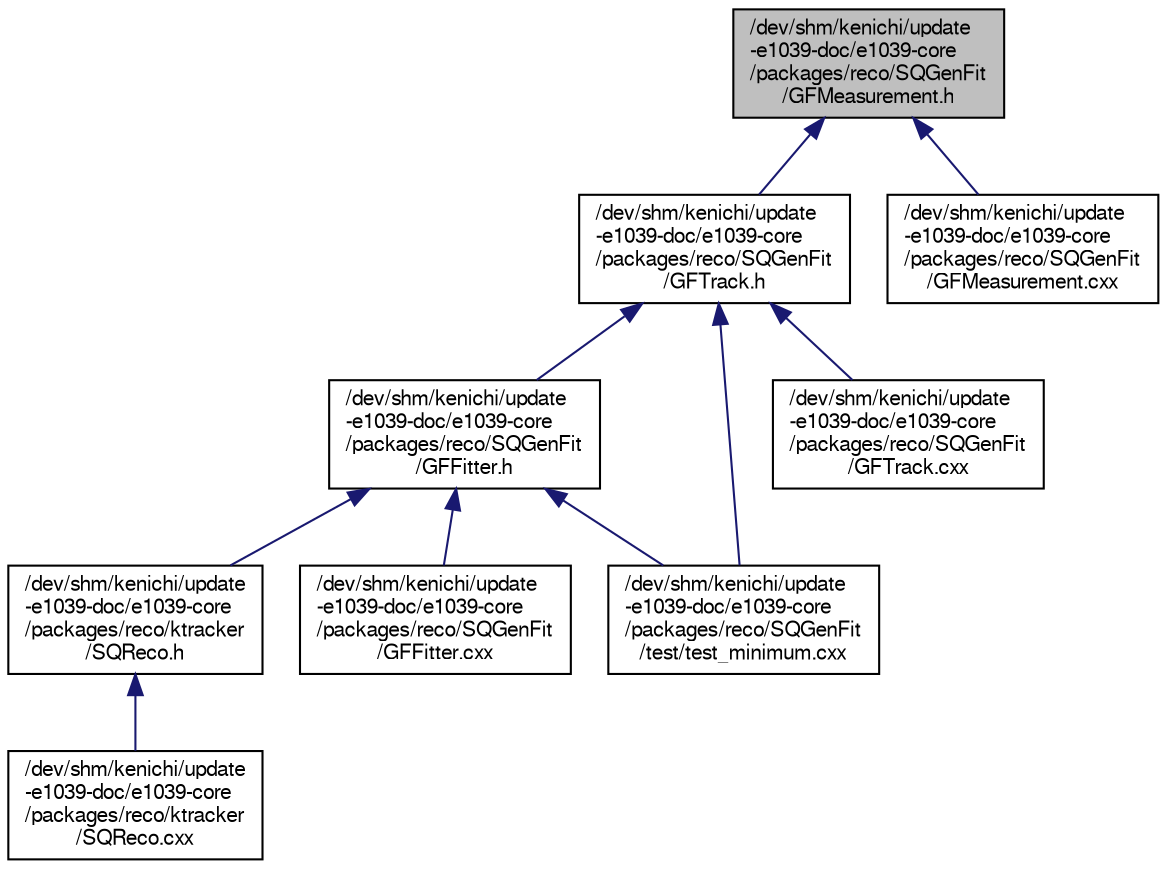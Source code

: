 digraph "/dev/shm/kenichi/update-e1039-doc/e1039-core/packages/reco/SQGenFit/GFMeasurement.h"
{
  bgcolor="transparent";
  edge [fontname="FreeSans",fontsize="10",labelfontname="FreeSans",labelfontsize="10"];
  node [fontname="FreeSans",fontsize="10",shape=record];
  Node1 [label="/dev/shm/kenichi/update\l-e1039-doc/e1039-core\l/packages/reco/SQGenFit\l/GFMeasurement.h",height=0.2,width=0.4,color="black", fillcolor="grey75", style="filled" fontcolor="black"];
  Node1 -> Node2 [dir="back",color="midnightblue",fontsize="10",style="solid",fontname="FreeSans"];
  Node2 [label="/dev/shm/kenichi/update\l-e1039-doc/e1039-core\l/packages/reco/SQGenFit\l/GFTrack.h",height=0.2,width=0.4,color="black",URL="$d7/d5e/GFTrack_8h.html"];
  Node2 -> Node3 [dir="back",color="midnightblue",fontsize="10",style="solid",fontname="FreeSans"];
  Node3 [label="/dev/shm/kenichi/update\l-e1039-doc/e1039-core\l/packages/reco/SQGenFit\l/GFFitter.h",height=0.2,width=0.4,color="black",URL="$dc/d11/GFFitter_8h.html"];
  Node3 -> Node4 [dir="back",color="midnightblue",fontsize="10",style="solid",fontname="FreeSans"];
  Node4 [label="/dev/shm/kenichi/update\l-e1039-doc/e1039-core\l/packages/reco/ktracker\l/SQReco.h",height=0.2,width=0.4,color="black",URL="$d8/dde/SQReco_8h.html"];
  Node4 -> Node5 [dir="back",color="midnightblue",fontsize="10",style="solid",fontname="FreeSans"];
  Node5 [label="/dev/shm/kenichi/update\l-e1039-doc/e1039-core\l/packages/reco/ktracker\l/SQReco.cxx",height=0.2,width=0.4,color="black",URL="$d0/d98/SQReco_8cxx.html"];
  Node3 -> Node6 [dir="back",color="midnightblue",fontsize="10",style="solid",fontname="FreeSans"];
  Node6 [label="/dev/shm/kenichi/update\l-e1039-doc/e1039-core\l/packages/reco/SQGenFit\l/GFFitter.cxx",height=0.2,width=0.4,color="black",URL="$d1/d43/GFFitter_8cxx.html"];
  Node3 -> Node7 [dir="back",color="midnightblue",fontsize="10",style="solid",fontname="FreeSans"];
  Node7 [label="/dev/shm/kenichi/update\l-e1039-doc/e1039-core\l/packages/reco/SQGenFit\l/test/test_minimum.cxx",height=0.2,width=0.4,color="black",URL="$db/d86/test__minimum_8cxx.html"];
  Node2 -> Node8 [dir="back",color="midnightblue",fontsize="10",style="solid",fontname="FreeSans"];
  Node8 [label="/dev/shm/kenichi/update\l-e1039-doc/e1039-core\l/packages/reco/SQGenFit\l/GFTrack.cxx",height=0.2,width=0.4,color="black",URL="$d0/ddc/GFTrack_8cxx.html"];
  Node2 -> Node7 [dir="back",color="midnightblue",fontsize="10",style="solid",fontname="FreeSans"];
  Node1 -> Node9 [dir="back",color="midnightblue",fontsize="10",style="solid",fontname="FreeSans"];
  Node9 [label="/dev/shm/kenichi/update\l-e1039-doc/e1039-core\l/packages/reco/SQGenFit\l/GFMeasurement.cxx",height=0.2,width=0.4,color="black",URL="$d7/dbf/GFMeasurement_8cxx.html"];
}
